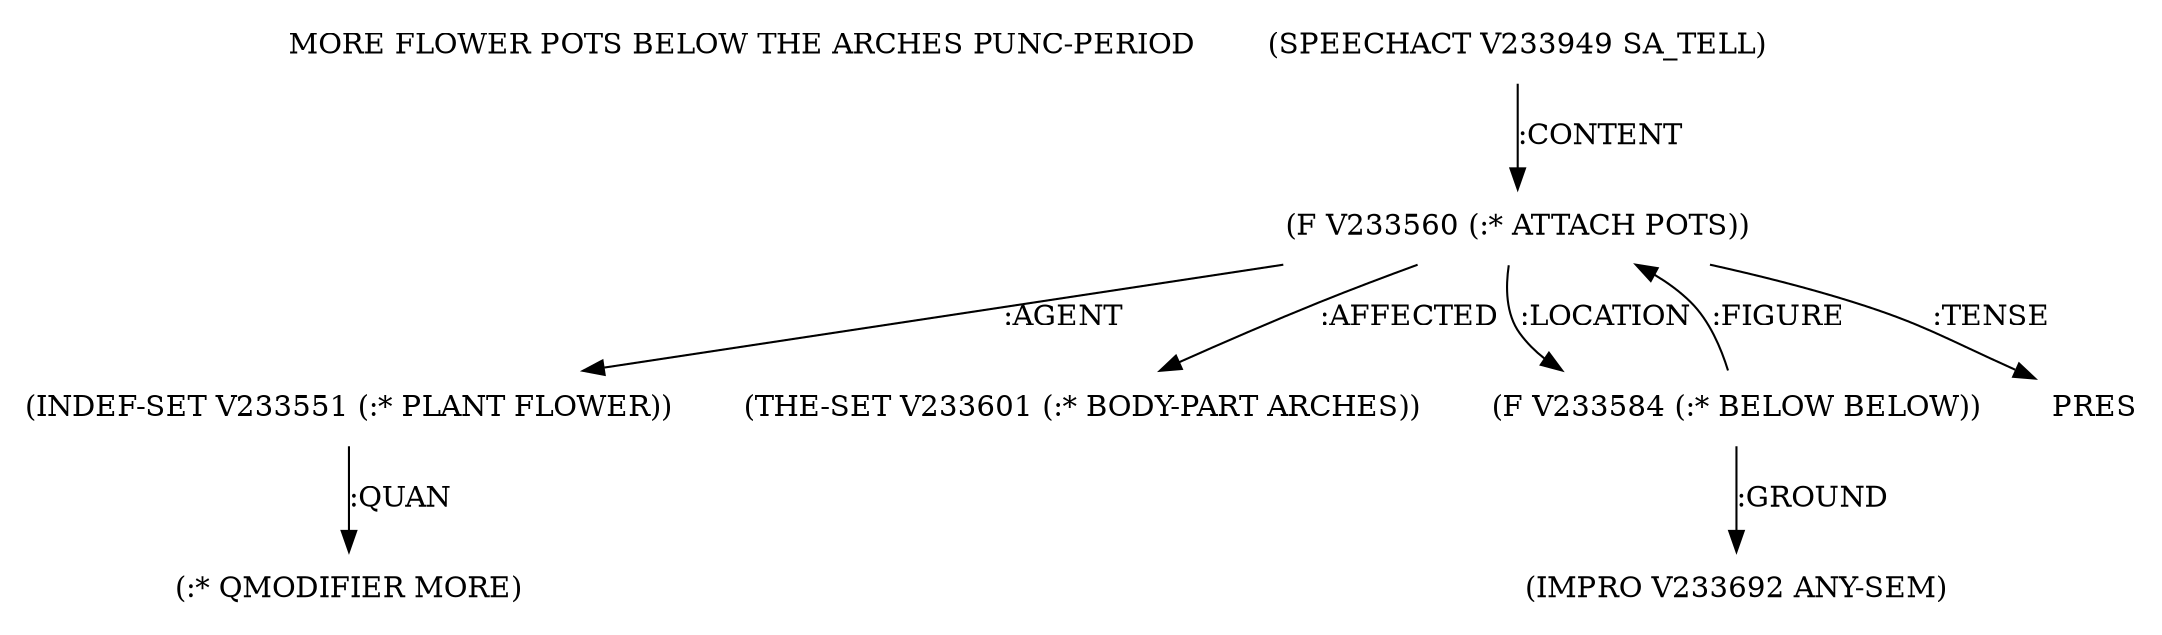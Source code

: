 digraph Terms {
  node [shape=none]
  "MORE FLOWER POTS BELOW THE ARCHES PUNC-PERIOD"
  "V233949" [label="(SPEECHACT V233949 SA_TELL)"]
  "V233949" -> "V233560" [label=":CONTENT"]
  "V233560" [label="(F V233560 (:* ATTACH POTS))"]
  "V233560" -> "V233551" [label=":AGENT"]
  "V233560" -> "V233601" [label=":AFFECTED"]
  "V233560" -> "V233584" [label=":LOCATION"]
  "V233560" -> "NT234734" [label=":TENSE"]
  "NT234734" [label="PRES"]
  "V233551" [label="(INDEF-SET V233551 (:* PLANT FLOWER))"]
  "V233551" -> "NT234735" [label=":QUAN"]
  "NT234735" [label="(:* QMODIFIER MORE)"]
  "V233584" [label="(F V233584 (:* BELOW BELOW))"]
  "V233584" -> "V233692" [label=":GROUND"]
  "V233584" -> "V233560" [label=":FIGURE"]
  "V233692" [label="(IMPRO V233692 ANY-SEM)"]
  "V233601" [label="(THE-SET V233601 (:* BODY-PART ARCHES))"]
}
